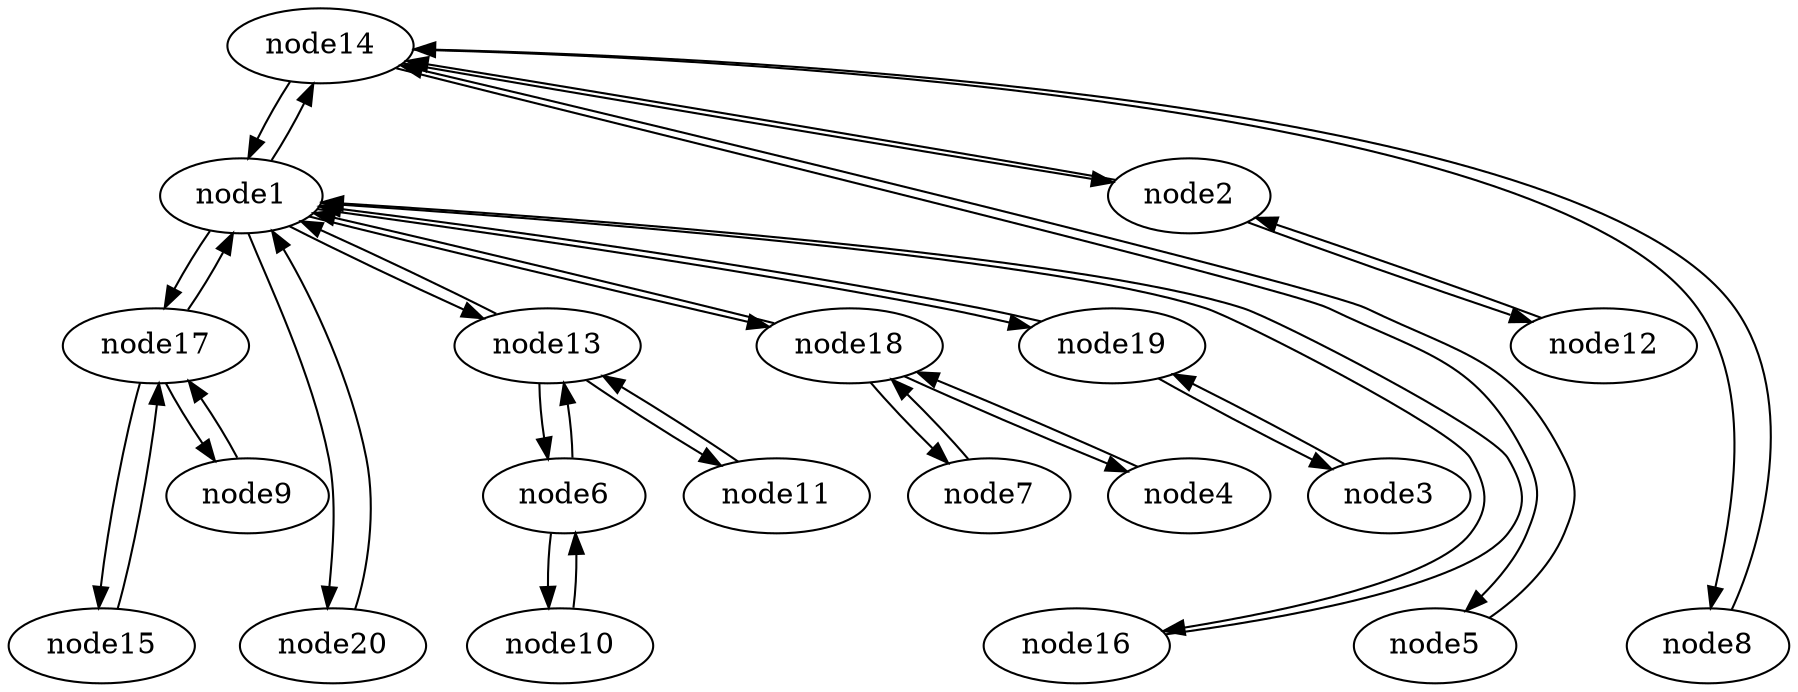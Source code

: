 strict digraph {


	"node14" [  weight=0 ];

	"node14" -> "node1" [  weight=0 ];

	"node14" -> "node5" [  weight=0 ];

	"node14" -> "node2" [  weight=0 ];

	"node14" -> "node8" [  weight=0 ];

	"node15" [  weight=0 ];

	"node15" -> "node17" [  weight=0 ];

	"node20" [  weight=0 ];

	"node20" -> "node1" [  weight=0 ];

	"node10" [  weight=0 ];

	"node10" -> "node6" [  weight=0 ];

	"node11" [  weight=0 ];

	"node11" -> "node13" [  weight=0 ];

	"node17" [  weight=0 ];

	"node17" -> "node9" [  weight=0 ];

	"node17" -> "node1" [  weight=0 ];

	"node17" -> "node15" [  weight=0 ];

	"node6" [  weight=0 ];

	"node6" -> "node10" [  weight=0 ];

	"node6" -> "node13" [  weight=0 ];

	"node1" [  weight=0 ];

	"node1" -> "node17" [  weight=0 ];

	"node1" -> "node18" [  weight=0 ];

	"node1" -> "node19" [  weight=0 ];

	"node1" -> "node20" [  weight=0 ];

	"node1" -> "node13" [  weight=0 ];

	"node1" -> "node14" [  weight=0 ];

	"node1" -> "node16" [  weight=0 ];

	"node3" [  weight=0 ];

	"node3" -> "node19" [  weight=0 ];

	"node5" [  weight=0 ];

	"node5" -> "node14" [  weight=0 ];

	"node16" [  weight=0 ];

	"node16" -> "node1" [  weight=0 ];

	"node18" [  weight=0 ];

	"node18" -> "node1" [  weight=0 ];

	"node18" -> "node7" [  weight=0 ];

	"node18" -> "node4" [  weight=0 ];

	"node2" [  weight=0 ];

	"node2" -> "node12" [  weight=0 ];

	"node2" -> "node14" [  weight=0 ];

	"node19" [  weight=0 ];

	"node19" -> "node3" [  weight=0 ];

	"node19" -> "node1" [  weight=0 ];

	"node8" [  weight=0 ];

	"node8" -> "node14" [  weight=0 ];

	"node9" [  weight=0 ];

	"node9" -> "node17" [  weight=0 ];

	"node4" [  weight=0 ];

	"node4" -> "node18" [  weight=0 ];

	"node7" [  weight=0 ];

	"node7" -> "node18" [  weight=0 ];

	"node13" [  weight=0 ];

	"node13" -> "node11" [  weight=0 ];

	"node13" -> "node6" [  weight=0 ];

	"node13" -> "node1" [  weight=0 ];

	"node12" [  weight=0 ];

	"node12" -> "node2" [  weight=0 ];

}
